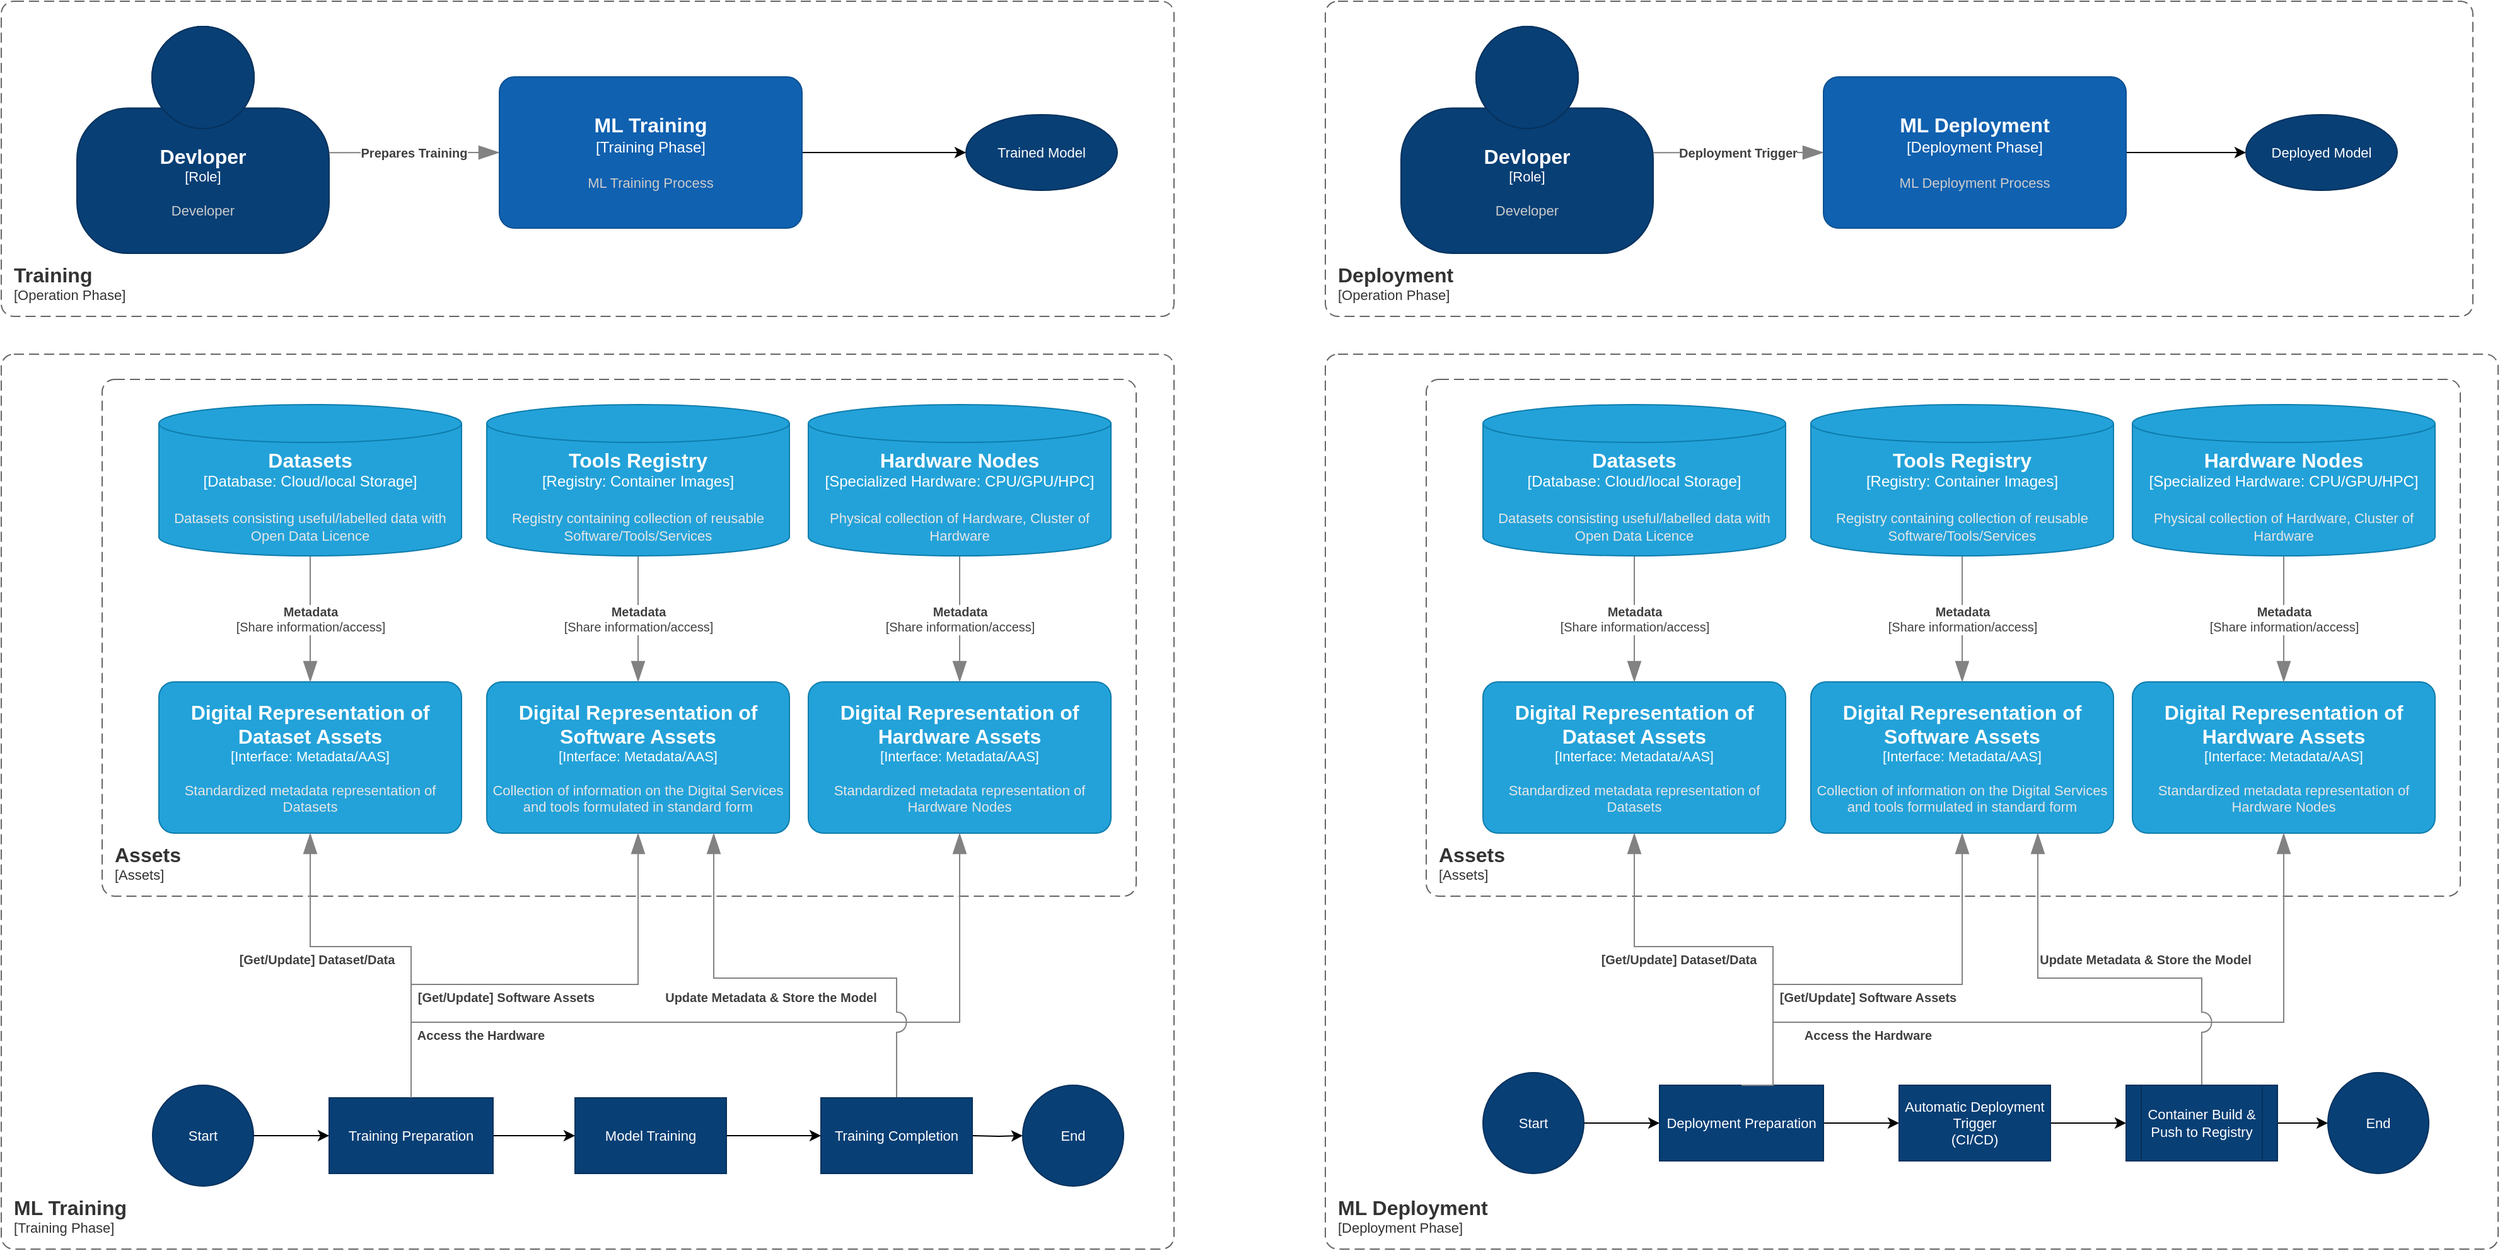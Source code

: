 <mxfile version="20.8.20" type="github">
  <diagram id="34KNsiJUDG14l4EXvXWt" name="Page-1">
    <mxGraphModel dx="1434" dy="756" grid="1" gridSize="10" guides="1" tooltips="1" connect="1" arrows="1" fold="1" page="1" pageScale="1" pageWidth="850" pageHeight="1100" math="0" shadow="0">
      <root>
        <mxCell id="0" />
        <mxCell id="1" parent="0" />
        <object placeholders="1" c4Name="Assets" c4Type="SystemScopeBoundary" c4Application="Assets" label="&lt;font style=&quot;font-size: 16px&quot;&gt;&lt;b&gt;&lt;div style=&quot;text-align: left&quot;&gt;%c4Name%&lt;/div&gt;&lt;/b&gt;&lt;/font&gt;&lt;div style=&quot;text-align: left&quot;&gt;[%c4Application%]&lt;/div&gt;" id="xOB6LZGDoCXovr7lUBLy-2">
          <mxCell style="rounded=1;fontSize=11;whiteSpace=wrap;html=1;dashed=1;arcSize=20;fillColor=none;strokeColor=#666666;fontColor=#333333;labelBackgroundColor=none;align=left;verticalAlign=bottom;labelBorderColor=none;spacingTop=0;spacing=10;dashPattern=8 4;metaEdit=1;rotatable=0;perimeter=rectanglePerimeter;noLabel=0;labelPadding=0;allowArrows=0;connectable=0;expand=0;recursiveResize=0;editable=1;pointerEvents=0;absoluteArcSize=1;points=[[0.25,0,0],[0.5,0,0],[0.75,0,0],[1,0.25,0],[1,0.5,0],[1,0.75,0],[0.75,1,0],[0.5,1,0],[0.25,1,0],[0,0.75,0],[0,0.5,0],[0,0.25,0]];" parent="1" vertex="1">
            <mxGeometry x="180" y="330" width="820" height="410" as="geometry" />
          </mxCell>
        </object>
        <object placeholders="1" c4Name="Digital Representation of Dataset Assets" c4Type="Interface" c4Technology="Metadata/AAS" c4Description="Standardized metadata representation of Datasets" label="&lt;font style=&quot;font-size: 16px&quot;&gt;&lt;b&gt;%c4Name%&lt;/b&gt;&lt;/font&gt;&lt;div&gt;[%c4Type%: %c4Technology%]&lt;/div&gt;&lt;br&gt;&lt;div&gt;&lt;font style=&quot;font-size: 11px&quot;&gt;&lt;font color=&quot;#E6E6E6&quot;&gt;%c4Description%&lt;/font&gt;&lt;/div&gt;" id="xOB6LZGDoCXovr7lUBLy-6">
          <mxCell style="rounded=1;whiteSpace=wrap;html=1;fontSize=11;labelBackgroundColor=none;fillColor=#23A2D9;fontColor=#ffffff;align=center;arcSize=10;strokeColor=#0E7DAD;metaEdit=1;resizable=0;points=[[0.25,0,0],[0.5,0,0],[0.75,0,0],[1,0.25,0],[1,0.5,0],[1,0.75,0],[0.75,1,0],[0.5,1,0],[0.25,1,0],[0,0.75,0],[0,0.5,0],[0,0.25,0]];" parent="1" vertex="1">
            <mxGeometry x="225" y="570" width="240" height="120" as="geometry" />
          </mxCell>
        </object>
        <object placeholders="1" c4Type="Relationship" c4Technology="Share information/access" c4Description="Metadata " label="&lt;div style=&quot;text-align: left&quot;&gt;&lt;div style=&quot;text-align: center&quot;&gt;&lt;b&gt;%c4Description%&lt;/b&gt;&lt;/div&gt;&lt;div style=&quot;text-align: center&quot;&gt;[%c4Technology%]&lt;/div&gt;&lt;/div&gt;" id="xOB6LZGDoCXovr7lUBLy-7">
          <mxCell style="endArrow=blockThin;html=1;fontSize=10;fontColor=#404040;strokeWidth=1;endFill=1;strokeColor=#828282;elbow=vertical;metaEdit=1;endSize=14;startSize=14;jumpStyle=arc;jumpSize=16;rounded=0;edgeStyle=orthogonalEdgeStyle;exitX=0.5;exitY=1;exitDx=0;exitDy=0;exitPerimeter=0;entryX=0.5;entryY=0;entryDx=0;entryDy=0;entryPerimeter=0;" parent="1" source="txicOeGbvLBUT92HMWDl-1" target="xOB6LZGDoCXovr7lUBLy-6" edge="1">
            <mxGeometry width="240" relative="1" as="geometry">
              <mxPoint x="345" y="460" as="sourcePoint" />
              <mxPoint x="710" y="640" as="targetPoint" />
            </mxGeometry>
          </mxCell>
        </object>
        <object placeholders="1" c4Name="Digital Representation of Software Assets" c4Type="Interface" c4Technology="Metadata/AAS" c4Description="Collection of information on the Digital Services and tools formulated in standard form" label="&lt;font style=&quot;font-size: 16px&quot;&gt;&lt;b&gt;%c4Name%&lt;/b&gt;&lt;/font&gt;&lt;div&gt;[%c4Type%: %c4Technology%]&lt;/div&gt;&lt;br&gt;&lt;div&gt;&lt;font style=&quot;font-size: 11px&quot;&gt;&lt;font color=&quot;#E6E6E6&quot;&gt;%c4Description%&lt;/font&gt;&lt;/div&gt;" id="xOB6LZGDoCXovr7lUBLy-8">
          <mxCell style="rounded=1;whiteSpace=wrap;html=1;fontSize=11;labelBackgroundColor=none;fillColor=#23A2D9;fontColor=#ffffff;align=center;arcSize=10;strokeColor=#0E7DAD;metaEdit=1;resizable=0;points=[[0.25,0,0],[0.5,0,0],[0.75,0,0],[1,0.25,0],[1,0.5,0],[1,0.75,0],[0.75,1,0],[0.5,1,0],[0.25,1,0],[0,0.75,0],[0,0.5,0],[0,0.25,0]];" parent="1" vertex="1">
            <mxGeometry x="485" y="570" width="240" height="120" as="geometry" />
          </mxCell>
        </object>
        <object placeholders="1" c4Type="Relationship" c4Technology="Share information/access" c4Description="Metadata" label="&lt;div style=&quot;text-align: left&quot;&gt;&lt;div style=&quot;text-align: center&quot;&gt;&lt;b&gt;%c4Description%&lt;/b&gt;&lt;/div&gt;&lt;div style=&quot;text-align: center&quot;&gt;[%c4Technology%]&lt;/div&gt;&lt;/div&gt;" id="xOB6LZGDoCXovr7lUBLy-9">
          <mxCell style="endArrow=blockThin;html=1;fontSize=10;fontColor=#404040;strokeWidth=1;endFill=1;strokeColor=#828282;elbow=vertical;metaEdit=1;endSize=14;startSize=14;jumpStyle=arc;jumpSize=16;rounded=0;edgeStyle=orthogonalEdgeStyle;exitX=0.5;exitY=1;exitDx=0;exitDy=0;exitPerimeter=0;entryX=0.5;entryY=0;entryDx=0;entryDy=0;entryPerimeter=0;" parent="1" source="txicOeGbvLBUT92HMWDl-2" target="xOB6LZGDoCXovr7lUBLy-8" edge="1">
            <mxGeometry width="240" relative="1" as="geometry">
              <mxPoint x="605" y="460" as="sourcePoint" />
              <mxPoint x="960" y="640" as="targetPoint" />
            </mxGeometry>
          </mxCell>
        </object>
        <object placeholders="1" c4Name="Digital Representation of Hardware Assets" c4Type="Interface" c4Technology="Metadata/AAS" c4Description="Standardized metadata representation of Hardware Nodes" label="&lt;font style=&quot;font-size: 16px&quot;&gt;&lt;b&gt;%c4Name%&lt;/b&gt;&lt;/font&gt;&lt;div&gt;[%c4Type%: %c4Technology%]&lt;/div&gt;&lt;br&gt;&lt;div&gt;&lt;font style=&quot;font-size: 11px&quot;&gt;&lt;font color=&quot;#E6E6E6&quot;&gt;%c4Description%&lt;/font&gt;&lt;/div&gt;" id="xOB6LZGDoCXovr7lUBLy-10">
          <mxCell style="rounded=1;whiteSpace=wrap;html=1;fontSize=11;labelBackgroundColor=none;fillColor=#23A2D9;fontColor=#ffffff;align=center;arcSize=10;strokeColor=#0E7DAD;metaEdit=1;resizable=0;points=[[0.25,0,0],[0.5,0,0],[0.75,0,0],[1,0.25,0],[1,0.5,0],[1,0.75,0],[0.75,1,0],[0.5,1,0],[0.25,1,0],[0,0.75,0],[0,0.5,0],[0,0.25,0]];" parent="1" vertex="1">
            <mxGeometry x="740" y="570" width="240" height="120" as="geometry" />
          </mxCell>
        </object>
        <object placeholders="1" c4Type="Relationship" c4Technology="Share information/access" c4Description="Metadata" label="&lt;div style=&quot;text-align: left&quot;&gt;&lt;div style=&quot;text-align: center&quot;&gt;&lt;b&gt;%c4Description%&lt;/b&gt;&lt;/div&gt;&lt;div style=&quot;text-align: center&quot;&gt;[%c4Technology%]&lt;/div&gt;&lt;/div&gt;" id="xOB6LZGDoCXovr7lUBLy-11">
          <mxCell style="endArrow=blockThin;html=1;fontSize=10;fontColor=#404040;strokeWidth=1;endFill=1;strokeColor=#828282;elbow=vertical;metaEdit=1;endSize=14;startSize=14;jumpStyle=arc;jumpSize=16;rounded=0;edgeStyle=orthogonalEdgeStyle;entryX=0.5;entryY=0;entryDx=0;entryDy=0;entryPerimeter=0;exitX=0.5;exitY=1;exitDx=0;exitDy=0;exitPerimeter=0;" parent="1" source="txicOeGbvLBUT92HMWDl-3" target="xOB6LZGDoCXovr7lUBLy-10" edge="1">
            <mxGeometry width="240" relative="1" as="geometry">
              <mxPoint x="865" y="460" as="sourcePoint" />
              <mxPoint x="1220" y="640" as="targetPoint" />
            </mxGeometry>
          </mxCell>
        </object>
        <object placeholders="1" c4Name="ML Training" c4Type="SystemScopeBoundary" c4Application="Training Phase" label="&lt;font style=&quot;font-size: 16px&quot;&gt;&lt;b&gt;&lt;div style=&quot;text-align: left&quot;&gt;%c4Name%&lt;/div&gt;&lt;/b&gt;&lt;/font&gt;&lt;div style=&quot;text-align: left&quot;&gt;[%c4Application%]&lt;/div&gt;" id="xOB6LZGDoCXovr7lUBLy-12">
          <mxCell style="rounded=1;fontSize=11;whiteSpace=wrap;html=1;dashed=1;arcSize=20;fillColor=none;strokeColor=#666666;fontColor=#333333;labelBackgroundColor=none;align=left;verticalAlign=bottom;labelBorderColor=none;spacingTop=0;spacing=10;dashPattern=8 4;metaEdit=1;rotatable=0;perimeter=rectanglePerimeter;noLabel=0;labelPadding=0;allowArrows=0;connectable=0;expand=0;recursiveResize=0;editable=1;pointerEvents=0;absoluteArcSize=1;points=[[0.25,0,0],[0.5,0,0],[0.75,0,0],[1,0.25,0],[1,0.5,0],[1,0.75,0],[0.75,1,0],[0.5,1,0],[0.25,1,0],[0,0.75,0],[0,0.5,0],[0,0.25,0]];" parent="1" vertex="1">
            <mxGeometry x="100" y="310" width="930" height="710" as="geometry" />
          </mxCell>
        </object>
        <mxCell id="xOB6LZGDoCXovr7lUBLy-24" value="" style="edgeStyle=orthogonalEdgeStyle;rounded=0;orthogonalLoop=1;jettySize=auto;html=1;" parent="1" source="xOB6LZGDoCXovr7lUBLy-20" target="xOB6LZGDoCXovr7lUBLy-23" edge="1">
          <mxGeometry relative="1" as="geometry" />
        </mxCell>
        <mxCell id="xOB6LZGDoCXovr7lUBLy-20" value="Training Preparation" style="whiteSpace=wrap;html=1;fontSize=11;fillColor=#083F75;strokeColor=#06315C;fontColor=#ffffff;dashed=0;" parent="1" vertex="1">
          <mxGeometry x="360" y="900" width="130" height="60" as="geometry" />
        </mxCell>
        <object placeholders="1" c4Type="Relationship" c4Description="[Get/Update] Dataset/Data" label="&lt;div style=&quot;text-align: left&quot;&gt;&lt;div style=&quot;text-align: center&quot;&gt;&lt;b&gt;%c4Description%&lt;/b&gt;&lt;/div&gt;" id="xOB6LZGDoCXovr7lUBLy-22">
          <mxCell style="endArrow=blockThin;html=1;fontSize=10;fontColor=#404040;strokeWidth=1;endFill=1;strokeColor=#828282;elbow=vertical;metaEdit=1;endSize=14;startSize=14;jumpStyle=arc;jumpSize=16;rounded=0;edgeStyle=orthogonalEdgeStyle;entryX=0.5;entryY=1;entryDx=0;entryDy=0;entryPerimeter=0;exitX=0.5;exitY=0;exitDx=0;exitDy=0;" parent="1" source="xOB6LZGDoCXovr7lUBLy-20" target="xOB6LZGDoCXovr7lUBLy-6" edge="1">
            <mxGeometry x="0.345" y="10" width="240" relative="1" as="geometry">
              <mxPoint x="240" y="850" as="sourcePoint" />
              <mxPoint x="630" y="940" as="targetPoint" />
              <Array as="points">
                <mxPoint x="425" y="780" />
                <mxPoint x="345" y="780" />
              </Array>
              <mxPoint as="offset" />
            </mxGeometry>
          </mxCell>
        </object>
        <mxCell id="txicOeGbvLBUT92HMWDl-38" value="" style="edgeStyle=orthogonalEdgeStyle;rounded=0;orthogonalLoop=1;jettySize=auto;html=1;" edge="1" parent="1" source="xOB6LZGDoCXovr7lUBLy-23" target="txicOeGbvLBUT92HMWDl-37">
          <mxGeometry relative="1" as="geometry" />
        </mxCell>
        <mxCell id="xOB6LZGDoCXovr7lUBLy-23" value="Model Training" style="whiteSpace=wrap;html=1;fontSize=11;fillColor=#083F75;strokeColor=#06315C;fontColor=#ffffff;dashed=0;" parent="1" vertex="1">
          <mxGeometry x="555" y="900" width="120" height="60" as="geometry" />
        </mxCell>
        <object placeholders="1" c4Type="Relationship" c4Description="[Get/Update] Software Assets" label="&lt;div style=&quot;text-align: left&quot;&gt;&lt;div style=&quot;text-align: center&quot;&gt;&lt;b&gt;%c4Description%&lt;/b&gt;&lt;/div&gt;" id="xOB6LZGDoCXovr7lUBLy-25">
          <mxCell style="endArrow=blockThin;html=1;fontSize=10;fontColor=#404040;strokeWidth=1;endFill=1;strokeColor=#828282;elbow=vertical;metaEdit=1;endSize=14;startSize=14;jumpStyle=arc;jumpSize=16;rounded=0;edgeStyle=orthogonalEdgeStyle;entryX=0.5;entryY=1;entryDx=0;entryDy=0;entryPerimeter=0;exitX=0.5;exitY=0;exitDx=0;exitDy=0;" parent="1" source="xOB6LZGDoCXovr7lUBLy-20" target="xOB6LZGDoCXovr7lUBLy-8" edge="1">
            <mxGeometry x="-0.154" y="-10" width="240" relative="1" as="geometry">
              <mxPoint x="250" y="870" as="sourcePoint" />
              <mxPoint x="630" y="940" as="targetPoint" />
              <Array as="points">
                <mxPoint x="425" y="810" />
                <mxPoint x="605" y="810" />
              </Array>
              <mxPoint as="offset" />
            </mxGeometry>
          </mxCell>
        </object>
        <object placeholders="1" c4Type="Relationship" c4Description="Access the Hardware" label="&lt;div style=&quot;text-align: left&quot;&gt;&lt;div style=&quot;text-align: center&quot;&gt;&lt;b&gt;%c4Description%&lt;/b&gt;&lt;/div&gt;" id="xOB6LZGDoCXovr7lUBLy-26">
          <mxCell style="endArrow=blockThin;html=1;fontSize=10;fontColor=#404040;strokeWidth=1;endFill=1;strokeColor=#828282;elbow=vertical;metaEdit=1;endSize=14;startSize=14;jumpStyle=arc;jumpSize=16;rounded=0;edgeStyle=orthogonalEdgeStyle;entryX=0.5;entryY=1;entryDx=0;entryDy=0;entryPerimeter=0;exitX=0.5;exitY=0;exitDx=0;exitDy=0;" parent="1" source="xOB6LZGDoCXovr7lUBLy-20" target="xOB6LZGDoCXovr7lUBLy-10" edge="1">
            <mxGeometry x="-0.643" y="-10" width="240" relative="1" as="geometry">
              <mxPoint x="260" y="890" as="sourcePoint" />
              <mxPoint x="630" y="940" as="targetPoint" />
              <Array as="points">
                <mxPoint x="425" y="840" />
                <mxPoint x="860" y="840" />
              </Array>
              <mxPoint as="offset" />
            </mxGeometry>
          </mxCell>
        </object>
        <mxCell id="txicOeGbvLBUT92HMWDl-35" value="" style="edgeStyle=orthogonalEdgeStyle;rounded=0;orthogonalLoop=1;jettySize=auto;html=1;" edge="1" parent="1" target="txicOeGbvLBUT92HMWDl-34">
          <mxGeometry relative="1" as="geometry">
            <mxPoint x="870" y="930" as="sourcePoint" />
          </mxGeometry>
        </mxCell>
        <object placeholders="1" c4Type="Relationship" c4Description="Update Metadata &amp; Store the Model" label="&lt;div style=&quot;text-align: left&quot;&gt;&lt;div style=&quot;text-align: center&quot;&gt;&lt;b&gt;%c4Description%&lt;/b&gt;&lt;/div&gt;" id="xOB6LZGDoCXovr7lUBLy-31">
          <mxCell style="endArrow=blockThin;html=1;fontSize=10;fontColor=#404040;strokeWidth=1;endFill=1;strokeColor=#828282;elbow=vertical;metaEdit=1;endSize=14;startSize=14;jumpStyle=arc;jumpSize=16;rounded=0;edgeStyle=orthogonalEdgeStyle;entryX=0.75;entryY=1;entryDx=0;entryDy=0;entryPerimeter=0;exitX=0.5;exitY=0;exitDx=0;exitDy=0;" parent="1" source="txicOeGbvLBUT92HMWDl-37" target="xOB6LZGDoCXovr7lUBLy-8" edge="1">
            <mxGeometry x="0.099" y="15" width="240" relative="1" as="geometry">
              <mxPoint x="840" y="900" as="sourcePoint" />
              <mxPoint x="630" y="940" as="targetPoint" />
              <Array as="points">
                <mxPoint x="810" y="805" />
                <mxPoint x="665" y="805" />
              </Array>
              <mxPoint as="offset" />
            </mxGeometry>
          </mxCell>
        </object>
        <object placeholders="1" c4Name="Training" c4Type="SystemScopeBoundary" c4Application="Operation Phase" label="&lt;font style=&quot;font-size: 16px&quot;&gt;&lt;b&gt;&lt;div style=&quot;text-align: left&quot;&gt;%c4Name%&lt;/div&gt;&lt;/b&gt;&lt;/font&gt;&lt;div style=&quot;text-align: left&quot;&gt;[%c4Application%]&lt;/div&gt;" id="xOB6LZGDoCXovr7lUBLy-40">
          <mxCell style="rounded=1;fontSize=11;whiteSpace=wrap;html=1;dashed=1;arcSize=20;fillColor=none;strokeColor=#666666;fontColor=#333333;labelBackgroundColor=none;align=left;verticalAlign=bottom;labelBorderColor=none;spacingTop=0;spacing=10;dashPattern=8 4;metaEdit=1;rotatable=0;perimeter=rectanglePerimeter;noLabel=0;labelPadding=0;allowArrows=0;connectable=0;expand=0;recursiveResize=0;editable=1;pointerEvents=0;absoluteArcSize=1;points=[[0.25,0,0],[0.5,0,0],[0.75,0,0],[1,0.25,0],[1,0.5,0],[1,0.75,0],[0.75,1,0],[0.5,1,0],[0.25,1,0],[0,0.75,0],[0,0.5,0],[0,0.25,0]];" parent="1" vertex="1">
            <mxGeometry x="100" y="30" width="930" height="250" as="geometry" />
          </mxCell>
        </object>
        <object placeholders="1" c4Name="Devloper" c4Type="Role" c4Description="Developer" label="&lt;font style=&quot;font-size: 16px&quot;&gt;&lt;b&gt;%c4Name%&lt;/b&gt;&lt;/font&gt;&lt;div&gt;[%c4Type%]&lt;/div&gt;&lt;br&gt;&lt;div&gt;&lt;font style=&quot;font-size: 11px&quot;&gt;&lt;font color=&quot;#cccccc&quot;&gt;%c4Description%&lt;/font&gt;&lt;/div&gt;" id="xOB6LZGDoCXovr7lUBLy-42">
          <mxCell style="html=1;fontSize=11;dashed=0;whiteSpace=wrap;fillColor=#083F75;strokeColor=#06315C;fontColor=#ffffff;shape=mxgraph.c4.person2;align=center;metaEdit=1;points=[[0.5,0,0],[1,0.5,0],[1,0.75,0],[0.75,1,0],[0.5,1,0],[0.25,1,0],[0,0.75,0],[0,0.5,0]];resizable=0;" parent="1" vertex="1">
            <mxGeometry x="160" y="50" width="200" height="180" as="geometry" />
          </mxCell>
        </object>
        <mxCell id="xOB6LZGDoCXovr7lUBLy-47" value="Trained Model" style="ellipse;whiteSpace=wrap;html=1;fontSize=11;fillColor=#083F75;strokeColor=#06315C;fontColor=#ffffff;dashed=0;" parent="1" vertex="1">
          <mxGeometry x="865" y="120" width="120" height="60" as="geometry" />
        </mxCell>
        <object placeholders="1" c4Type="Relationship" c4Description="Prepares Training" label="&lt;div style=&quot;text-align: left&quot;&gt;&lt;div style=&quot;text-align: center&quot;&gt;&lt;b&gt;%c4Description%&lt;/b&gt;&lt;/div&gt;" id="xOB6LZGDoCXovr7lUBLy-56">
          <mxCell style="endArrow=blockThin;html=1;fontSize=10;fontColor=#404040;strokeWidth=1;endFill=1;strokeColor=#828282;elbow=vertical;metaEdit=1;endSize=14;startSize=14;jumpStyle=arc;jumpSize=16;rounded=0;edgeStyle=orthogonalEdgeStyle;exitX=1;exitY=0.556;exitDx=0;exitDy=0;exitPerimeter=0;" parent="1" source="xOB6LZGDoCXovr7lUBLy-42" target="xOB6LZGDoCXovr7lUBLy-62" edge="1">
            <mxGeometry width="240" relative="1" as="geometry">
              <mxPoint x="370" y="150" as="sourcePoint" />
              <mxPoint x="530" y="150" as="targetPoint" />
            </mxGeometry>
          </mxCell>
        </object>
        <mxCell id="xOB6LZGDoCXovr7lUBLy-61" value="" style="edgeStyle=orthogonalEdgeStyle;rounded=0;orthogonalLoop=1;jettySize=auto;html=1;" parent="1" source="txicOeGbvLBUT92HMWDl-39" target="xOB6LZGDoCXovr7lUBLy-20" edge="1">
          <mxGeometry relative="1" as="geometry">
            <mxPoint x="290" y="930" as="sourcePoint" />
          </mxGeometry>
        </mxCell>
        <mxCell id="xOB6LZGDoCXovr7lUBLy-63" value="" style="edgeStyle=orthogonalEdgeStyle;rounded=0;orthogonalLoop=1;jettySize=auto;html=1;" parent="1" source="xOB6LZGDoCXovr7lUBLy-62" target="xOB6LZGDoCXovr7lUBLy-47" edge="1">
          <mxGeometry relative="1" as="geometry" />
        </mxCell>
        <object placeholders="1" c4Name="ML Training" c4Type="Training Phase" c4Description="ML Training Process" label="&lt;font style=&quot;font-size: 16px&quot;&gt;&lt;b&gt;%c4Name%&lt;/b&gt;&lt;/font&gt;&lt;div&gt;[%c4Type%]&lt;/div&gt;&lt;br&gt;&lt;div&gt;&lt;font style=&quot;font-size: 11px&quot;&gt;&lt;font color=&quot;#cccccc&quot;&gt;%c4Description%&lt;/font&gt;&lt;/div&gt;" id="xOB6LZGDoCXovr7lUBLy-62">
          <mxCell style="rounded=1;whiteSpace=wrap;html=1;labelBackgroundColor=none;fillColor=#1061B0;fontColor=#ffffff;align=center;arcSize=10;strokeColor=#0D5091;metaEdit=1;resizable=0;points=[[0.25,0,0],[0.5,0,0],[0.75,0,0],[1,0.25,0],[1,0.5,0],[1,0.75,0],[0.75,1,0],[0.5,1,0],[0.25,1,0],[0,0.75,0],[0,0.5,0],[0,0.25,0]];" parent="1" vertex="1">
            <mxGeometry x="495" y="90" width="240" height="120" as="geometry" />
          </mxCell>
        </object>
        <object placeholders="1" c4Name="Deployment" c4Type="SystemScopeBoundary" c4Application="Operation Phase" label="&lt;font style=&quot;font-size: 16px&quot;&gt;&lt;b&gt;&lt;div style=&quot;text-align: left&quot;&gt;%c4Name%&lt;/div&gt;&lt;/b&gt;&lt;/font&gt;&lt;div style=&quot;text-align: left&quot;&gt;[%c4Application%]&lt;/div&gt;" id="xOB6LZGDoCXovr7lUBLy-64">
          <mxCell style="rounded=1;fontSize=11;whiteSpace=wrap;html=1;dashed=1;arcSize=20;fillColor=none;strokeColor=#666666;fontColor=#333333;labelBackgroundColor=none;align=left;verticalAlign=bottom;labelBorderColor=none;spacingTop=0;spacing=10;dashPattern=8 4;metaEdit=1;rotatable=0;perimeter=rectanglePerimeter;noLabel=0;labelPadding=0;allowArrows=0;connectable=0;expand=0;recursiveResize=0;editable=1;pointerEvents=0;absoluteArcSize=1;points=[[0.25,0,0],[0.5,0,0],[0.75,0,0],[1,0.25,0],[1,0.5,0],[1,0.75,0],[0.75,1,0],[0.5,1,0],[0.25,1,0],[0,0.75,0],[0,0.5,0],[0,0.25,0]];" parent="1" vertex="1">
            <mxGeometry x="1150" y="30" width="910" height="250" as="geometry" />
          </mxCell>
        </object>
        <object placeholders="1" c4Name="Devloper" c4Type="Role" c4Description="Developer" label="&lt;font style=&quot;font-size: 16px&quot;&gt;&lt;b&gt;%c4Name%&lt;/b&gt;&lt;/font&gt;&lt;div&gt;[%c4Type%]&lt;/div&gt;&lt;br&gt;&lt;div&gt;&lt;font style=&quot;font-size: 11px&quot;&gt;&lt;font color=&quot;#cccccc&quot;&gt;%c4Description%&lt;/font&gt;&lt;/div&gt;" id="xOB6LZGDoCXovr7lUBLy-65">
          <mxCell style="html=1;fontSize=11;dashed=0;whiteSpace=wrap;fillColor=#083F75;strokeColor=#06315C;fontColor=#ffffff;shape=mxgraph.c4.person2;align=center;metaEdit=1;points=[[0.5,0,0],[1,0.5,0],[1,0.75,0],[0.75,1,0],[0.5,1,0],[0.25,1,0],[0,0.75,0],[0,0.5,0]];resizable=0;" parent="1" vertex="1">
            <mxGeometry x="1210" y="50" width="200" height="180" as="geometry" />
          </mxCell>
        </object>
        <mxCell id="xOB6LZGDoCXovr7lUBLy-66" value="Deployed Model" style="ellipse;whiteSpace=wrap;html=1;fontSize=11;fillColor=#083F75;strokeColor=#06315C;fontColor=#ffffff;dashed=0;" parent="1" vertex="1">
          <mxGeometry x="1880" y="120" width="120" height="60" as="geometry" />
        </mxCell>
        <object placeholders="1" c4Type="Relationship" c4Description="Deployment Trigger" label="&lt;div style=&quot;text-align: left&quot;&gt;&lt;div style=&quot;text-align: center&quot;&gt;&lt;b&gt;%c4Description%&lt;/b&gt;&lt;/div&gt;" id="xOB6LZGDoCXovr7lUBLy-67">
          <mxCell style="endArrow=blockThin;html=1;fontSize=10;fontColor=#404040;strokeWidth=1;endFill=1;strokeColor=#828282;elbow=vertical;metaEdit=1;endSize=14;startSize=14;jumpStyle=arc;jumpSize=16;rounded=0;edgeStyle=orthogonalEdgeStyle;exitX=1;exitY=0.556;exitDx=0;exitDy=0;exitPerimeter=0;" parent="1" source="xOB6LZGDoCXovr7lUBLy-65" target="xOB6LZGDoCXovr7lUBLy-69" edge="1">
            <mxGeometry width="240" relative="1" as="geometry">
              <mxPoint x="1420" y="150" as="sourcePoint" />
              <mxPoint x="1580" y="150" as="targetPoint" />
            </mxGeometry>
          </mxCell>
        </object>
        <mxCell id="xOB6LZGDoCXovr7lUBLy-68" value="" style="edgeStyle=orthogonalEdgeStyle;rounded=0;orthogonalLoop=1;jettySize=auto;html=1;" parent="1" source="xOB6LZGDoCXovr7lUBLy-69" target="xOB6LZGDoCXovr7lUBLy-66" edge="1">
          <mxGeometry relative="1" as="geometry" />
        </mxCell>
        <object placeholders="1" c4Name="ML Deployment" c4Type="Deployment Phase" c4Description="ML Deployment Process" label="&lt;font style=&quot;font-size: 16px&quot;&gt;&lt;b&gt;%c4Name%&lt;/b&gt;&lt;/font&gt;&lt;div&gt;[%c4Type%]&lt;/div&gt;&lt;br&gt;&lt;div&gt;&lt;font style=&quot;font-size: 11px&quot;&gt;&lt;font color=&quot;#cccccc&quot;&gt;%c4Description%&lt;/font&gt;&lt;/div&gt;" id="xOB6LZGDoCXovr7lUBLy-69">
          <mxCell style="rounded=1;whiteSpace=wrap;html=1;labelBackgroundColor=none;fillColor=#1061B0;fontColor=#ffffff;align=center;arcSize=10;strokeColor=#0D5091;metaEdit=1;resizable=0;points=[[0.25,0,0],[0.5,0,0],[0.75,0,0],[1,0.25,0],[1,0.5,0],[1,0.75,0],[0.75,1,0],[0.5,1,0],[0.25,1,0],[0,0.75,0],[0,0.5,0],[0,0.25,0]];" parent="1" vertex="1">
            <mxGeometry x="1545" y="90" width="240" height="120" as="geometry" />
          </mxCell>
        </object>
        <object placeholders="1" c4Type="Datasets" c4Container="Database" c4Technology="Cloud/local Storage" c4Description="Datasets consisting useful/labelled data with Open Data Licence " label="&lt;font style=&quot;font-size: 16px&quot;&gt;&lt;b&gt;%c4Type%&lt;/b&gt;&lt;/font&gt;&lt;div&gt;[%c4Container%:&amp;nbsp;%c4Technology%]&lt;/div&gt;&lt;br&gt;&lt;div&gt;&lt;font style=&quot;font-size: 11px&quot;&gt;&lt;font color=&quot;#E6E6E6&quot;&gt;%c4Description%&lt;/font&gt;&lt;/div&gt;" id="txicOeGbvLBUT92HMWDl-1">
          <mxCell style="shape=cylinder3;size=15;whiteSpace=wrap;html=1;boundedLbl=1;rounded=0;labelBackgroundColor=none;fillColor=#23A2D9;fontSize=12;fontColor=#ffffff;align=center;strokeColor=#0E7DAD;metaEdit=1;points=[[0.5,0,0],[1,0.25,0],[1,0.5,0],[1,0.75,0],[0.5,1,0],[0,0.75,0],[0,0.5,0],[0,0.25,0]];resizable=0;" vertex="1" parent="1">
            <mxGeometry x="225" y="350" width="240" height="120" as="geometry" />
          </mxCell>
        </object>
        <object placeholders="1" c4Type="Tools Registry" c4Container="Registry" c4Technology="Container Images" c4Description="Registry containing collection of reusable Software/Tools/Services" label="&lt;font style=&quot;font-size: 16px&quot;&gt;&lt;b&gt;%c4Type%&lt;/b&gt;&lt;/font&gt;&lt;div&gt;[%c4Container%:&amp;nbsp;%c4Technology%]&lt;/div&gt;&lt;br&gt;&lt;div&gt;&lt;font style=&quot;font-size: 11px&quot;&gt;&lt;font color=&quot;#E6E6E6&quot;&gt;%c4Description%&lt;/font&gt;&lt;/div&gt;" id="txicOeGbvLBUT92HMWDl-2">
          <mxCell style="shape=cylinder3;size=15;whiteSpace=wrap;html=1;boundedLbl=1;rounded=0;labelBackgroundColor=none;fillColor=#23A2D9;fontSize=12;fontColor=#ffffff;align=center;strokeColor=#0E7DAD;metaEdit=1;points=[[0.5,0,0],[1,0.25,0],[1,0.5,0],[1,0.75,0],[0.5,1,0],[0,0.75,0],[0,0.5,0],[0,0.25,0]];resizable=0;" vertex="1" parent="1">
            <mxGeometry x="485" y="350" width="240" height="120" as="geometry" />
          </mxCell>
        </object>
        <object placeholders="1" c4Type="Hardware Nodes" c4Container="Specialized Hardware" c4Technology="CPU/GPU/HPC" c4Description="Physical collection of Hardware, Cluster of Hardware" label="&lt;font style=&quot;font-size: 16px&quot;&gt;&lt;b&gt;%c4Type%&lt;/b&gt;&lt;/font&gt;&lt;div&gt;[%c4Container%:&amp;nbsp;%c4Technology%]&lt;/div&gt;&lt;br&gt;&lt;div&gt;&lt;font style=&quot;font-size: 11px&quot;&gt;&lt;font color=&quot;#E6E6E6&quot;&gt;%c4Description%&lt;/font&gt;&lt;/div&gt;" id="txicOeGbvLBUT92HMWDl-3">
          <mxCell style="shape=cylinder3;size=15;whiteSpace=wrap;html=1;boundedLbl=1;rounded=0;labelBackgroundColor=none;fillColor=#23A2D9;fontSize=12;fontColor=#ffffff;align=center;strokeColor=#0E7DAD;metaEdit=1;points=[[0.5,0,0],[1,0.25,0],[1,0.5,0],[1,0.75,0],[0.5,1,0],[0,0.75,0],[0,0.5,0],[0,0.25,0]];resizable=0;" vertex="1" parent="1">
            <mxGeometry x="740" y="350" width="240" height="120" as="geometry" />
          </mxCell>
        </object>
        <object placeholders="1" c4Name="Assets" c4Type="SystemScopeBoundary" c4Application="Assets" label="&lt;font style=&quot;font-size: 16px&quot;&gt;&lt;b&gt;&lt;div style=&quot;text-align: left&quot;&gt;%c4Name%&lt;/div&gt;&lt;/b&gt;&lt;/font&gt;&lt;div style=&quot;text-align: left&quot;&gt;[%c4Application%]&lt;/div&gt;" id="txicOeGbvLBUT92HMWDl-4">
          <mxCell style="rounded=1;fontSize=11;whiteSpace=wrap;html=1;dashed=1;arcSize=20;fillColor=none;strokeColor=#666666;fontColor=#333333;labelBackgroundColor=none;align=left;verticalAlign=bottom;labelBorderColor=none;spacingTop=0;spacing=10;dashPattern=8 4;metaEdit=1;rotatable=0;perimeter=rectanglePerimeter;noLabel=0;labelPadding=0;allowArrows=0;connectable=0;expand=0;recursiveResize=0;editable=1;pointerEvents=0;absoluteArcSize=1;points=[[0.25,0,0],[0.5,0,0],[0.75,0,0],[1,0.25,0],[1,0.5,0],[1,0.75,0],[0.75,1,0],[0.5,1,0],[0.25,1,0],[0,0.75,0],[0,0.5,0],[0,0.25,0]];" vertex="1" parent="1">
            <mxGeometry x="1230" y="330" width="820" height="410" as="geometry" />
          </mxCell>
        </object>
        <object placeholders="1" c4Name="Digital Representation of Dataset Assets" c4Type="Interface" c4Technology="Metadata/AAS" c4Description="Standardized metadata representation of Datasets" label="&lt;font style=&quot;font-size: 16px&quot;&gt;&lt;b&gt;%c4Name%&lt;/b&gt;&lt;/font&gt;&lt;div&gt;[%c4Type%: %c4Technology%]&lt;/div&gt;&lt;br&gt;&lt;div&gt;&lt;font style=&quot;font-size: 11px&quot;&gt;&lt;font color=&quot;#E6E6E6&quot;&gt;%c4Description%&lt;/font&gt;&lt;/div&gt;" id="txicOeGbvLBUT92HMWDl-5">
          <mxCell style="rounded=1;whiteSpace=wrap;html=1;fontSize=11;labelBackgroundColor=none;fillColor=#23A2D9;fontColor=#ffffff;align=center;arcSize=10;strokeColor=#0E7DAD;metaEdit=1;resizable=0;points=[[0.25,0,0],[0.5,0,0],[0.75,0,0],[1,0.25,0],[1,0.5,0],[1,0.75,0],[0.75,1,0],[0.5,1,0],[0.25,1,0],[0,0.75,0],[0,0.5,0],[0,0.25,0]];" vertex="1" parent="1">
            <mxGeometry x="1275" y="570" width="240" height="120" as="geometry" />
          </mxCell>
        </object>
        <object placeholders="1" c4Type="Relationship" c4Technology="Share information/access" c4Description="Metadata " label="&lt;div style=&quot;text-align: left&quot;&gt;&lt;div style=&quot;text-align: center&quot;&gt;&lt;b&gt;%c4Description%&lt;/b&gt;&lt;/div&gt;&lt;div style=&quot;text-align: center&quot;&gt;[%c4Technology%]&lt;/div&gt;&lt;/div&gt;" id="txicOeGbvLBUT92HMWDl-6">
          <mxCell style="endArrow=blockThin;html=1;fontSize=10;fontColor=#404040;strokeWidth=1;endFill=1;strokeColor=#828282;elbow=vertical;metaEdit=1;endSize=14;startSize=14;jumpStyle=arc;jumpSize=16;rounded=0;edgeStyle=orthogonalEdgeStyle;exitX=0.5;exitY=1;exitDx=0;exitDy=0;exitPerimeter=0;entryX=0.5;entryY=0;entryDx=0;entryDy=0;entryPerimeter=0;" edge="1" source="txicOeGbvLBUT92HMWDl-23" target="txicOeGbvLBUT92HMWDl-5" parent="1">
            <mxGeometry width="240" relative="1" as="geometry">
              <mxPoint x="1395" y="460" as="sourcePoint" />
              <mxPoint x="1760" y="640" as="targetPoint" />
            </mxGeometry>
          </mxCell>
        </object>
        <object placeholders="1" c4Name="Digital Representation of Software Assets" c4Type="Interface" c4Technology="Metadata/AAS" c4Description="Collection of information on the Digital Services and tools formulated in standard form" label="&lt;font style=&quot;font-size: 16px&quot;&gt;&lt;b&gt;%c4Name%&lt;/b&gt;&lt;/font&gt;&lt;div&gt;[%c4Type%: %c4Technology%]&lt;/div&gt;&lt;br&gt;&lt;div&gt;&lt;font style=&quot;font-size: 11px&quot;&gt;&lt;font color=&quot;#E6E6E6&quot;&gt;%c4Description%&lt;/font&gt;&lt;/div&gt;" id="txicOeGbvLBUT92HMWDl-7">
          <mxCell style="rounded=1;whiteSpace=wrap;html=1;fontSize=11;labelBackgroundColor=none;fillColor=#23A2D9;fontColor=#ffffff;align=center;arcSize=10;strokeColor=#0E7DAD;metaEdit=1;resizable=0;points=[[0.25,0,0],[0.5,0,0],[0.75,0,0],[1,0.25,0],[1,0.5,0],[1,0.75,0],[0.75,1,0],[0.5,1,0],[0.25,1,0],[0,0.75,0],[0,0.5,0],[0,0.25,0]];" vertex="1" parent="1">
            <mxGeometry x="1535" y="570" width="240" height="120" as="geometry" />
          </mxCell>
        </object>
        <object placeholders="1" c4Type="Relationship" c4Technology="Share information/access" c4Description="Metadata" label="&lt;div style=&quot;text-align: left&quot;&gt;&lt;div style=&quot;text-align: center&quot;&gt;&lt;b&gt;%c4Description%&lt;/b&gt;&lt;/div&gt;&lt;div style=&quot;text-align: center&quot;&gt;[%c4Technology%]&lt;/div&gt;&lt;/div&gt;" id="txicOeGbvLBUT92HMWDl-8">
          <mxCell style="endArrow=blockThin;html=1;fontSize=10;fontColor=#404040;strokeWidth=1;endFill=1;strokeColor=#828282;elbow=vertical;metaEdit=1;endSize=14;startSize=14;jumpStyle=arc;jumpSize=16;rounded=0;edgeStyle=orthogonalEdgeStyle;exitX=0.5;exitY=1;exitDx=0;exitDy=0;exitPerimeter=0;entryX=0.5;entryY=0;entryDx=0;entryDy=0;entryPerimeter=0;" edge="1" source="txicOeGbvLBUT92HMWDl-24" target="txicOeGbvLBUT92HMWDl-7" parent="1">
            <mxGeometry width="240" relative="1" as="geometry">
              <mxPoint x="1655" y="460" as="sourcePoint" />
              <mxPoint x="2010" y="640" as="targetPoint" />
            </mxGeometry>
          </mxCell>
        </object>
        <object placeholders="1" c4Name="Digital Representation of Hardware Assets" c4Type="Interface" c4Technology="Metadata/AAS" c4Description="Standardized metadata representation of Hardware Nodes" label="&lt;font style=&quot;font-size: 16px&quot;&gt;&lt;b&gt;%c4Name%&lt;/b&gt;&lt;/font&gt;&lt;div&gt;[%c4Type%: %c4Technology%]&lt;/div&gt;&lt;br&gt;&lt;div&gt;&lt;font style=&quot;font-size: 11px&quot;&gt;&lt;font color=&quot;#E6E6E6&quot;&gt;%c4Description%&lt;/font&gt;&lt;/div&gt;" id="txicOeGbvLBUT92HMWDl-9">
          <mxCell style="rounded=1;whiteSpace=wrap;html=1;fontSize=11;labelBackgroundColor=none;fillColor=#23A2D9;fontColor=#ffffff;align=center;arcSize=10;strokeColor=#0E7DAD;metaEdit=1;resizable=0;points=[[0.25,0,0],[0.5,0,0],[0.75,0,0],[1,0.25,0],[1,0.5,0],[1,0.75,0],[0.75,1,0],[0.5,1,0],[0.25,1,0],[0,0.75,0],[0,0.5,0],[0,0.25,0]];" vertex="1" parent="1">
            <mxGeometry x="1790" y="570" width="240" height="120" as="geometry" />
          </mxCell>
        </object>
        <object placeholders="1" c4Type="Relationship" c4Technology="Share information/access" c4Description="Metadata" label="&lt;div style=&quot;text-align: left&quot;&gt;&lt;div style=&quot;text-align: center&quot;&gt;&lt;b&gt;%c4Description%&lt;/b&gt;&lt;/div&gt;&lt;div style=&quot;text-align: center&quot;&gt;[%c4Technology%]&lt;/div&gt;&lt;/div&gt;" id="txicOeGbvLBUT92HMWDl-10">
          <mxCell style="endArrow=blockThin;html=1;fontSize=10;fontColor=#404040;strokeWidth=1;endFill=1;strokeColor=#828282;elbow=vertical;metaEdit=1;endSize=14;startSize=14;jumpStyle=arc;jumpSize=16;rounded=0;edgeStyle=orthogonalEdgeStyle;entryX=0.5;entryY=0;entryDx=0;entryDy=0;entryPerimeter=0;exitX=0.5;exitY=1;exitDx=0;exitDy=0;exitPerimeter=0;" edge="1" source="txicOeGbvLBUT92HMWDl-25" target="txicOeGbvLBUT92HMWDl-9" parent="1">
            <mxGeometry width="240" relative="1" as="geometry">
              <mxPoint x="1915" y="460" as="sourcePoint" />
              <mxPoint x="2270" y="640" as="targetPoint" />
            </mxGeometry>
          </mxCell>
        </object>
        <object placeholders="1" c4Name="ML Deployment" c4Type="SystemScopeBoundary" c4Application="Deployment Phase" label="&lt;font style=&quot;font-size: 16px&quot;&gt;&lt;b&gt;&lt;div style=&quot;text-align: left&quot;&gt;%c4Name%&lt;/div&gt;&lt;/b&gt;&lt;/font&gt;&lt;div style=&quot;text-align: left&quot;&gt;[%c4Application%]&lt;/div&gt;" id="txicOeGbvLBUT92HMWDl-11">
          <mxCell style="rounded=1;fontSize=11;whiteSpace=wrap;html=1;dashed=1;arcSize=20;fillColor=none;strokeColor=#666666;fontColor=#333333;labelBackgroundColor=none;align=left;verticalAlign=bottom;labelBorderColor=none;spacingTop=0;spacing=10;dashPattern=8 4;metaEdit=1;rotatable=0;perimeter=rectanglePerimeter;noLabel=0;labelPadding=0;allowArrows=0;connectable=0;expand=0;recursiveResize=0;editable=1;pointerEvents=0;absoluteArcSize=1;points=[[0.25,0,0],[0.5,0,0],[0.75,0,0],[1,0.25,0],[1,0.5,0],[1,0.75,0],[0.75,1,0],[0.5,1,0],[0.25,1,0],[0,0.75,0],[0,0.5,0],[0,0.25,0]];" vertex="1" parent="1">
            <mxGeometry x="1150" y="310" width="930" height="710" as="geometry" />
          </mxCell>
        </object>
        <mxCell id="txicOeGbvLBUT92HMWDl-27" value="" style="edgeStyle=orthogonalEdgeStyle;rounded=0;orthogonalLoop=1;jettySize=auto;html=1;" edge="1" parent="1" source="txicOeGbvLBUT92HMWDl-13" target="txicOeGbvLBUT92HMWDl-26">
          <mxGeometry relative="1" as="geometry" />
        </mxCell>
        <mxCell id="txicOeGbvLBUT92HMWDl-13" value="Deployment Preparation" style="whiteSpace=wrap;html=1;fontSize=11;fillColor=#083F75;strokeColor=#06315C;fontColor=#ffffff;dashed=0;" vertex="1" parent="1">
          <mxGeometry x="1415" y="890" width="130" height="60" as="geometry" />
        </mxCell>
        <object placeholders="1" c4Type="Relationship" c4Description="[Get/Update] Dataset/Data" label="&lt;div style=&quot;text-align: left&quot;&gt;&lt;div style=&quot;text-align: center&quot;&gt;&lt;b&gt;%c4Description%&lt;/b&gt;&lt;/div&gt;" id="txicOeGbvLBUT92HMWDl-14">
          <mxCell style="endArrow=blockThin;html=1;fontSize=10;fontColor=#404040;strokeWidth=1;endFill=1;strokeColor=#828282;elbow=vertical;metaEdit=1;endSize=14;startSize=14;jumpStyle=arc;jumpSize=16;rounded=0;edgeStyle=orthogonalEdgeStyle;entryX=0.5;entryY=1;entryDx=0;entryDy=0;entryPerimeter=0;exitX=0.5;exitY=0;exitDx=0;exitDy=0;" edge="1" source="txicOeGbvLBUT92HMWDl-13" target="txicOeGbvLBUT92HMWDl-5" parent="1">
            <mxGeometry x="0.254" y="10" width="240" relative="1" as="geometry">
              <mxPoint x="1290" y="850" as="sourcePoint" />
              <mxPoint x="1680" y="940" as="targetPoint" />
              <Array as="points">
                <mxPoint x="1505" y="780" />
                <mxPoint x="1395" y="780" />
              </Array>
              <mxPoint as="offset" />
            </mxGeometry>
          </mxCell>
        </object>
        <object placeholders="1" c4Type="Relationship" c4Description="[Get/Update] Software Assets" label="&lt;div style=&quot;text-align: left&quot;&gt;&lt;div style=&quot;text-align: center&quot;&gt;&lt;b&gt;%c4Description%&lt;/b&gt;&lt;/div&gt;" id="txicOeGbvLBUT92HMWDl-17">
          <mxCell style="endArrow=blockThin;html=1;fontSize=10;fontColor=#404040;strokeWidth=1;endFill=1;strokeColor=#828282;elbow=vertical;metaEdit=1;endSize=14;startSize=14;jumpStyle=arc;jumpSize=16;rounded=0;edgeStyle=orthogonalEdgeStyle;entryX=0.5;entryY=1;entryDx=0;entryDy=0;entryPerimeter=0;exitX=0.5;exitY=0;exitDx=0;exitDy=0;" edge="1" source="txicOeGbvLBUT92HMWDl-13" target="txicOeGbvLBUT92HMWDl-7" parent="1">
            <mxGeometry x="-0.04" y="-10" width="240" relative="1" as="geometry">
              <mxPoint x="1300" y="870" as="sourcePoint" />
              <mxPoint x="1680" y="940" as="targetPoint" />
              <Array as="points">
                <mxPoint x="1505" y="810" />
                <mxPoint x="1655" y="810" />
              </Array>
              <mxPoint as="offset" />
            </mxGeometry>
          </mxCell>
        </object>
        <object placeholders="1" c4Type="Relationship" c4Description="Access the Hardware" label="&lt;div style=&quot;text-align: left&quot;&gt;&lt;div style=&quot;text-align: center&quot;&gt;&lt;b&gt;%c4Description%&lt;/b&gt;&lt;/div&gt;" id="txicOeGbvLBUT92HMWDl-18">
          <mxCell style="endArrow=blockThin;html=1;fontSize=10;fontColor=#404040;strokeWidth=1;endFill=1;strokeColor=#828282;elbow=vertical;metaEdit=1;endSize=14;startSize=14;jumpStyle=arc;jumpSize=16;rounded=0;edgeStyle=orthogonalEdgeStyle;entryX=0.5;entryY=1;entryDx=0;entryDy=0;entryPerimeter=0;exitX=0.5;exitY=0;exitDx=0;exitDy=0;" edge="1" source="txicOeGbvLBUT92HMWDl-13" target="txicOeGbvLBUT92HMWDl-9" parent="1">
            <mxGeometry x="-0.524" y="-10" width="240" relative="1" as="geometry">
              <mxPoint x="1310" y="890" as="sourcePoint" />
              <mxPoint x="1680" y="940" as="targetPoint" />
              <Array as="points">
                <mxPoint x="1505" y="840" />
                <mxPoint x="1910" y="840" />
              </Array>
              <mxPoint as="offset" />
            </mxGeometry>
          </mxCell>
        </object>
        <object placeholders="1" c4Type="Relationship" c4Description="Update Metadata &amp; Store the Model" label="&lt;div style=&quot;text-align: left&quot;&gt;&lt;div style=&quot;text-align: center&quot;&gt;&lt;b&gt;%c4Description%&lt;/b&gt;&lt;/div&gt;" id="txicOeGbvLBUT92HMWDl-20">
          <mxCell style="endArrow=blockThin;html=1;fontSize=10;fontColor=#404040;strokeWidth=1;endFill=1;strokeColor=#828282;elbow=vertical;metaEdit=1;endSize=14;startSize=14;jumpStyle=arc;jumpSize=16;rounded=0;edgeStyle=orthogonalEdgeStyle;entryX=0.75;entryY=1;entryDx=0;entryDy=0;entryPerimeter=0;exitX=0.5;exitY=0;exitDx=0;exitDy=0;" edge="1" source="txicOeGbvLBUT92HMWDl-28" target="txicOeGbvLBUT92HMWDl-7" parent="1">
            <mxGeometry x="-0.212" y="-15" width="240" relative="1" as="geometry">
              <mxPoint x="1890" y="900" as="sourcePoint" />
              <mxPoint x="1680" y="940" as="targetPoint" />
              <Array as="points">
                <mxPoint x="1845" y="805" />
                <mxPoint x="1715" y="805" />
              </Array>
              <mxPoint as="offset" />
            </mxGeometry>
          </mxCell>
        </object>
        <mxCell id="txicOeGbvLBUT92HMWDl-21" value="" style="edgeStyle=orthogonalEdgeStyle;rounded=0;orthogonalLoop=1;jettySize=auto;html=1;exitX=1;exitY=0.5;exitDx=0;exitDy=0;" edge="1" source="txicOeGbvLBUT92HMWDl-40" target="txicOeGbvLBUT92HMWDl-13" parent="1">
          <mxGeometry relative="1" as="geometry">
            <mxPoint x="1345" y="920" as="sourcePoint" />
          </mxGeometry>
        </mxCell>
        <object placeholders="1" c4Type="Datasets" c4Container="Database" c4Technology="Cloud/local Storage" c4Description="Datasets consisting useful/labelled data with Open Data Licence " label="&lt;font style=&quot;font-size: 16px&quot;&gt;&lt;b&gt;%c4Type%&lt;/b&gt;&lt;/font&gt;&lt;div&gt;[%c4Container%:&amp;nbsp;%c4Technology%]&lt;/div&gt;&lt;br&gt;&lt;div&gt;&lt;font style=&quot;font-size: 11px&quot;&gt;&lt;font color=&quot;#E6E6E6&quot;&gt;%c4Description%&lt;/font&gt;&lt;/div&gt;" id="txicOeGbvLBUT92HMWDl-23">
          <mxCell style="shape=cylinder3;size=15;whiteSpace=wrap;html=1;boundedLbl=1;rounded=0;labelBackgroundColor=none;fillColor=#23A2D9;fontSize=12;fontColor=#ffffff;align=center;strokeColor=#0E7DAD;metaEdit=1;points=[[0.5,0,0],[1,0.25,0],[1,0.5,0],[1,0.75,0],[0.5,1,0],[0,0.75,0],[0,0.5,0],[0,0.25,0]];resizable=0;" vertex="1" parent="1">
            <mxGeometry x="1275" y="350" width="240" height="120" as="geometry" />
          </mxCell>
        </object>
        <object placeholders="1" c4Type="Tools Registry" c4Container="Registry" c4Technology="Container Images" c4Description="Registry containing collection of reusable Software/Tools/Services" label="&lt;font style=&quot;font-size: 16px&quot;&gt;&lt;b&gt;%c4Type%&lt;/b&gt;&lt;/font&gt;&lt;div&gt;[%c4Container%:&amp;nbsp;%c4Technology%]&lt;/div&gt;&lt;br&gt;&lt;div&gt;&lt;font style=&quot;font-size: 11px&quot;&gt;&lt;font color=&quot;#E6E6E6&quot;&gt;%c4Description%&lt;/font&gt;&lt;/div&gt;" id="txicOeGbvLBUT92HMWDl-24">
          <mxCell style="shape=cylinder3;size=15;whiteSpace=wrap;html=1;boundedLbl=1;rounded=0;labelBackgroundColor=none;fillColor=#23A2D9;fontSize=12;fontColor=#ffffff;align=center;strokeColor=#0E7DAD;metaEdit=1;points=[[0.5,0,0],[1,0.25,0],[1,0.5,0],[1,0.75,0],[0.5,1,0],[0,0.75,0],[0,0.5,0],[0,0.25,0]];resizable=0;" vertex="1" parent="1">
            <mxGeometry x="1535" y="350" width="240" height="120" as="geometry" />
          </mxCell>
        </object>
        <object placeholders="1" c4Type="Hardware Nodes" c4Container="Specialized Hardware" c4Technology="CPU/GPU/HPC" c4Description="Physical collection of Hardware, Cluster of Hardware" label="&lt;font style=&quot;font-size: 16px&quot;&gt;&lt;b&gt;%c4Type%&lt;/b&gt;&lt;/font&gt;&lt;div&gt;[%c4Container%:&amp;nbsp;%c4Technology%]&lt;/div&gt;&lt;br&gt;&lt;div&gt;&lt;font style=&quot;font-size: 11px&quot;&gt;&lt;font color=&quot;#E6E6E6&quot;&gt;%c4Description%&lt;/font&gt;&lt;/div&gt;" id="txicOeGbvLBUT92HMWDl-25">
          <mxCell style="shape=cylinder3;size=15;whiteSpace=wrap;html=1;boundedLbl=1;rounded=0;labelBackgroundColor=none;fillColor=#23A2D9;fontSize=12;fontColor=#ffffff;align=center;strokeColor=#0E7DAD;metaEdit=1;points=[[0.5,0,0],[1,0.25,0],[1,0.5,0],[1,0.75,0],[0.5,1,0],[0,0.75,0],[0,0.5,0],[0,0.25,0]];resizable=0;" vertex="1" parent="1">
            <mxGeometry x="1790" y="350" width="240" height="120" as="geometry" />
          </mxCell>
        </object>
        <mxCell id="txicOeGbvLBUT92HMWDl-29" value="" style="edgeStyle=orthogonalEdgeStyle;rounded=0;orthogonalLoop=1;jettySize=auto;html=1;" edge="1" parent="1" source="txicOeGbvLBUT92HMWDl-26" target="txicOeGbvLBUT92HMWDl-28">
          <mxGeometry relative="1" as="geometry" />
        </mxCell>
        <mxCell id="txicOeGbvLBUT92HMWDl-26" value="Automatic Deployment Trigger&lt;br&gt;(CI/CD)" style="whiteSpace=wrap;html=1;fontSize=11;fillColor=#083F75;strokeColor=#06315C;fontColor=#ffffff;dashed=0;" vertex="1" parent="1">
          <mxGeometry x="1605" y="890" width="120" height="60" as="geometry" />
        </mxCell>
        <mxCell id="txicOeGbvLBUT92HMWDl-33" value="" style="edgeStyle=orthogonalEdgeStyle;rounded=0;orthogonalLoop=1;jettySize=auto;html=1;" edge="1" parent="1" source="txicOeGbvLBUT92HMWDl-28" target="txicOeGbvLBUT92HMWDl-32">
          <mxGeometry relative="1" as="geometry" />
        </mxCell>
        <mxCell id="txicOeGbvLBUT92HMWDl-28" value="Container Build &amp;amp; Push to Registry" style="shape=process;whiteSpace=wrap;html=1;backgroundOutline=1;fontSize=11;fillColor=#083F75;strokeColor=#06315C;fontColor=#ffffff;dashed=0;" vertex="1" parent="1">
          <mxGeometry x="1785" y="890" width="120" height="60" as="geometry" />
        </mxCell>
        <mxCell id="txicOeGbvLBUT92HMWDl-32" value="End" style="ellipse;whiteSpace=wrap;html=1;fontSize=11;fillColor=#083F75;strokeColor=#06315C;fontColor=#ffffff;dashed=0;" vertex="1" parent="1">
          <mxGeometry x="1945" y="880" width="80" height="80" as="geometry" />
        </mxCell>
        <mxCell id="txicOeGbvLBUT92HMWDl-34" value="End" style="ellipse;whiteSpace=wrap;html=1;fontSize=11;fillColor=#083F75;strokeColor=#06315C;fontColor=#ffffff;dashed=0;" vertex="1" parent="1">
          <mxGeometry x="910" y="890" width="80" height="80" as="geometry" />
        </mxCell>
        <mxCell id="txicOeGbvLBUT92HMWDl-37" value="Training Completion" style="whiteSpace=wrap;html=1;fontSize=11;fillColor=#083F75;strokeColor=#06315C;fontColor=#ffffff;dashed=0;" vertex="1" parent="1">
          <mxGeometry x="750" y="900" width="120" height="60" as="geometry" />
        </mxCell>
        <mxCell id="txicOeGbvLBUT92HMWDl-39" value="Start" style="ellipse;whiteSpace=wrap;html=1;fontSize=11;fillColor=#083F75;strokeColor=#06315C;fontColor=#ffffff;dashed=0;" vertex="1" parent="1">
          <mxGeometry x="220" y="890" width="80" height="80" as="geometry" />
        </mxCell>
        <mxCell id="txicOeGbvLBUT92HMWDl-40" value="Start" style="ellipse;whiteSpace=wrap;html=1;fontSize=11;fillColor=#083F75;strokeColor=#06315C;fontColor=#ffffff;dashed=0;" vertex="1" parent="1">
          <mxGeometry x="1275" y="880" width="80" height="80" as="geometry" />
        </mxCell>
      </root>
    </mxGraphModel>
  </diagram>
</mxfile>
